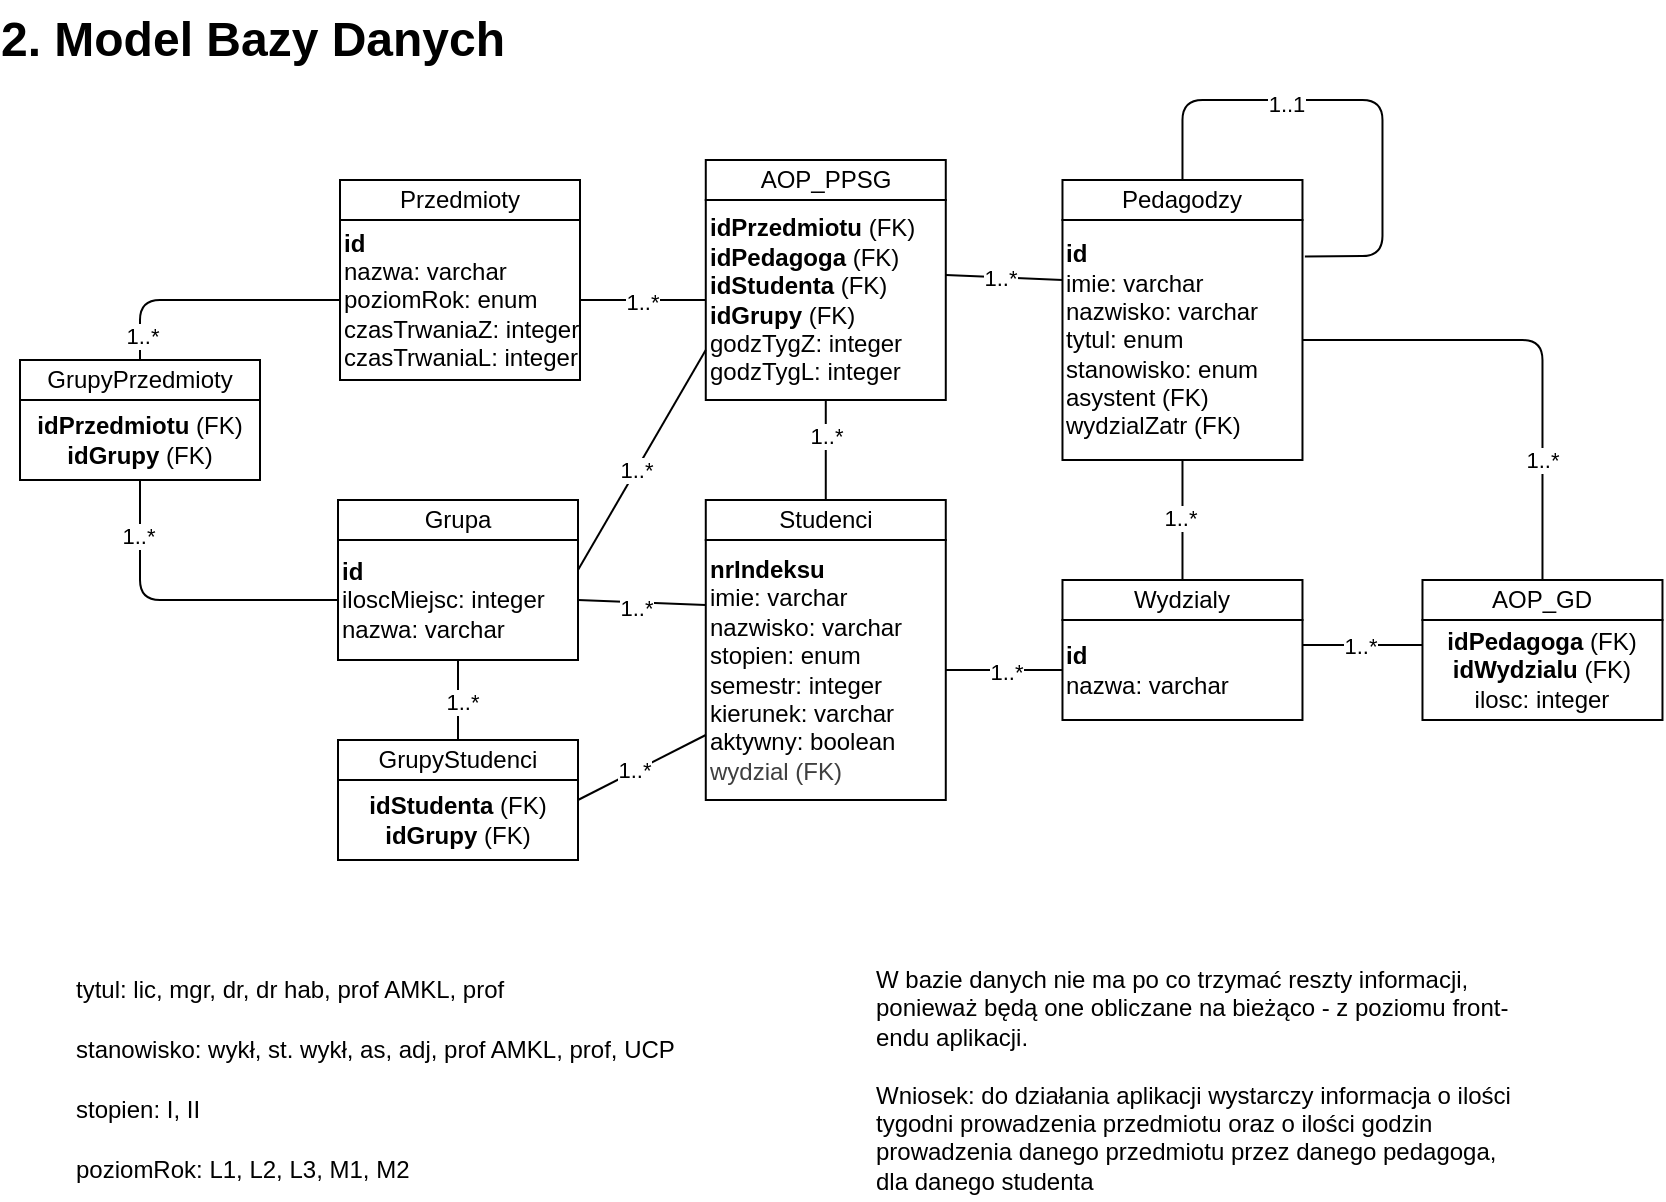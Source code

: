 <mxfile>
    <diagram id="JY8MxIqN7iiSgSnqV1IB" name="Page-1">
        <mxGraphModel dx="780" dy="581" grid="1" gridSize="10" guides="1" tooltips="1" connect="1" arrows="1" fold="1" page="1" pageScale="1" pageWidth="850" pageHeight="1100" math="0" shadow="0">
            <root>
                <mxCell id="0"/>
                <mxCell id="1" parent="0"/>
                <mxCell id="7" value="&lt;b&gt;id&lt;/b&gt;&lt;div&gt;imie: varchar&lt;/div&gt;&lt;div&gt;nazwisko: varchar&lt;/div&gt;&lt;div&gt;tytul: enum&lt;/div&gt;&lt;div&gt;stanowisko: enum&lt;/div&gt;&lt;div&gt;asystent (FK)&lt;/div&gt;&lt;div&gt;wydzialZatr (FK)&lt;/div&gt;" style="rounded=0;whiteSpace=wrap;html=1;align=left;" parent="1" vertex="1">
                    <mxGeometry x="535.24" y="110" width="120" height="120" as="geometry"/>
                </mxCell>
                <mxCell id="8" value="Pedagodzy" style="rounded=0;whiteSpace=wrap;html=1;" parent="1" vertex="1">
                    <mxGeometry x="535.24" y="90" width="120" height="20" as="geometry"/>
                </mxCell>
                <mxCell id="9" value="&lt;b&gt;id&lt;/b&gt;&lt;div&gt;nazwa: varchar&lt;/div&gt;&lt;div&gt;poziomRok: enum&lt;/div&gt;&lt;div&gt;czasTrwaniaZ: integer&lt;/div&gt;&lt;div&gt;czasTrwaniaL: integer&lt;/div&gt;" style="rounded=0;whiteSpace=wrap;html=1;align=left;" parent="1" vertex="1">
                    <mxGeometry x="174" y="110" width="120" height="80" as="geometry"/>
                </mxCell>
                <mxCell id="10" value="Przedmioty" style="rounded=0;whiteSpace=wrap;html=1;" parent="1" vertex="1">
                    <mxGeometry x="174" y="90" width="120" height="20" as="geometry"/>
                </mxCell>
                <mxCell id="11" value="&lt;div&gt;&lt;b&gt;nrIndeksu&lt;/b&gt;&lt;/div&gt;imie: varchar&lt;div&gt;nazwisko: varchar&lt;/div&gt;&lt;div&gt;stopien: enum&lt;/div&gt;&lt;div&gt;semestr: integer&lt;/div&gt;&lt;div&gt;kierunek: varchar&lt;/div&gt;&lt;div&gt;aktywny: boolean&lt;/div&gt;&lt;div&gt;&lt;span style=&quot;color: rgb(63, 63, 63);&quot;&gt;wydzial (FK)&lt;/span&gt;&lt;br&gt;&lt;/div&gt;" style="rounded=0;whiteSpace=wrap;html=1;align=left;" parent="1" vertex="1">
                    <mxGeometry x="356.89" y="270" width="120" height="130" as="geometry"/>
                </mxCell>
                <mxCell id="12" value="Studenci" style="rounded=0;whiteSpace=wrap;html=1;" parent="1" vertex="1">
                    <mxGeometry x="356.89" y="250" width="120" height="20" as="geometry"/>
                </mxCell>
                <mxCell id="13" value="tytul: lic, mgr, dr, dr hab, prof AMKL, prof" style="text;html=1;align=left;verticalAlign=middle;whiteSpace=wrap;rounded=0;" parent="1" vertex="1">
                    <mxGeometry x="40" y="480" width="230" height="30" as="geometry"/>
                </mxCell>
                <mxCell id="14" value="stanowisko: wykł, st. wykł, as, adj, prof AMKL, prof, UCP" style="text;html=1;align=left;verticalAlign=middle;whiteSpace=wrap;rounded=0;" parent="1" vertex="1">
                    <mxGeometry x="40" y="510" width="310" height="30" as="geometry"/>
                </mxCell>
                <mxCell id="15" value="stopien: I, II" style="text;html=1;align=left;verticalAlign=middle;whiteSpace=wrap;rounded=0;" parent="1" vertex="1">
                    <mxGeometry x="40" y="540" width="210" height="30" as="geometry"/>
                </mxCell>
                <mxCell id="17" value="poziomRok: L1, L2, L3, M1, M2" style="text;html=1;align=left;verticalAlign=middle;whiteSpace=wrap;rounded=0;" parent="1" vertex="1">
                    <mxGeometry x="40" y="570" width="300" height="30" as="geometry"/>
                </mxCell>
                <mxCell id="19" value="AOP_PPSG" style="rounded=0;whiteSpace=wrap;html=1;" parent="1" vertex="1">
                    <mxGeometry x="356.89" y="80" width="120" height="20" as="geometry"/>
                </mxCell>
                <mxCell id="20" value="&lt;b&gt;idPrzedmiotu&lt;/b&gt; (FK)&lt;div&gt;&lt;b&gt;idPedagoga&lt;/b&gt; (FK)&lt;/div&gt;&lt;div&gt;&lt;b&gt;idStudenta&lt;/b&gt; (FK)&lt;br&gt;&lt;b&gt;idGrupy&lt;/b&gt; (FK)&lt;/div&gt;&lt;div&gt;godzTygZ: integer&lt;/div&gt;&lt;div&gt;godzTygL: integer&lt;/div&gt;" style="rounded=0;whiteSpace=wrap;html=1;align=left;" parent="1" vertex="1">
                    <mxGeometry x="356.89" y="100" width="120" height="100" as="geometry"/>
                </mxCell>
                <mxCell id="21" value="AOP_GD" style="rounded=0;whiteSpace=wrap;html=1;" parent="1" vertex="1">
                    <mxGeometry x="715.24" y="290" width="120" height="20" as="geometry"/>
                </mxCell>
                <mxCell id="22" value="&lt;b&gt;idPedagoga &lt;/b&gt;(FK)&lt;div&gt;&lt;b&gt;idWydzialu&amp;nbsp;&lt;/b&gt;(FK)&lt;/div&gt;&lt;div&gt;ilosc: integer&lt;/div&gt;" style="rounded=0;whiteSpace=wrap;html=1;" parent="1" vertex="1">
                    <mxGeometry x="715.24" y="310" width="120" height="50" as="geometry"/>
                </mxCell>
                <mxCell id="23" value="Wydzialy" style="rounded=0;whiteSpace=wrap;html=1;" parent="1" vertex="1">
                    <mxGeometry x="535.24" y="290" width="120" height="20" as="geometry"/>
                </mxCell>
                <mxCell id="24" value="&lt;b&gt;id&lt;/b&gt;&lt;div&gt;nazwa: varchar&lt;/div&gt;" style="rounded=0;whiteSpace=wrap;html=1;align=left;" parent="1" vertex="1">
                    <mxGeometry x="535.24" y="310" width="120" height="50" as="geometry"/>
                </mxCell>
                <mxCell id="26" value="" style="endArrow=none;html=1;exitX=0.5;exitY=0;exitDx=0;exitDy=0;entryX=1;entryY=0.5;entryDx=0;entryDy=0;" parent="1" source="21" target="7" edge="1">
                    <mxGeometry width="50" height="50" relative="1" as="geometry">
                        <mxPoint x="775.24" y="240" as="sourcePoint"/>
                        <mxPoint x="795.24" y="160" as="targetPoint"/>
                        <Array as="points">
                            <mxPoint x="775.24" y="170"/>
                        </Array>
                    </mxGeometry>
                </mxCell>
                <mxCell id="52" value="1..*" style="edgeLabel;html=1;align=center;verticalAlign=middle;resizable=0;points=[];" parent="26" vertex="1" connectable="0">
                    <mxGeometry x="-0.494" relative="1" as="geometry">
                        <mxPoint as="offset"/>
                    </mxGeometry>
                </mxCell>
                <mxCell id="27" value="" style="endArrow=none;html=1;exitX=0.5;exitY=0;exitDx=0;exitDy=0;entryX=0.5;entryY=1;entryDx=0;entryDy=0;" parent="1" source="23" target="7" edge="1">
                    <mxGeometry width="50" height="50" relative="1" as="geometry">
                        <mxPoint x="525.24" y="430" as="sourcePoint"/>
                        <mxPoint x="575.24" y="380" as="targetPoint"/>
                    </mxGeometry>
                </mxCell>
                <mxCell id="50" value="1..*" style="edgeLabel;html=1;align=center;verticalAlign=middle;resizable=0;points=[];" parent="27" vertex="1" connectable="0">
                    <mxGeometry x="0.032" y="1" relative="1" as="geometry">
                        <mxPoint as="offset"/>
                    </mxGeometry>
                </mxCell>
                <mxCell id="28" value="" style="endArrow=none;html=1;exitX=1;exitY=0.25;exitDx=0;exitDy=0;entryX=0;entryY=0.25;entryDx=0;entryDy=0;" parent="1" source="24" target="22" edge="1">
                    <mxGeometry width="50" height="50" relative="1" as="geometry">
                        <mxPoint x="695.24" y="430" as="sourcePoint"/>
                        <mxPoint x="745.24" y="380" as="targetPoint"/>
                    </mxGeometry>
                </mxCell>
                <mxCell id="51" value="1..*" style="edgeLabel;html=1;align=center;verticalAlign=middle;resizable=0;points=[];" parent="28" vertex="1" connectable="0">
                    <mxGeometry x="-0.032" relative="1" as="geometry">
                        <mxPoint as="offset"/>
                    </mxGeometry>
                </mxCell>
                <mxCell id="29" value="" style="endArrow=none;html=1;exitX=0.5;exitY=0;exitDx=0;exitDy=0;entryX=0.5;entryY=1;entryDx=0;entryDy=0;" parent="1" source="12" target="20" edge="1">
                    <mxGeometry width="50" height="50" relative="1" as="geometry">
                        <mxPoint x="196.89" y="300" as="sourcePoint"/>
                        <mxPoint x="246.89" y="250" as="targetPoint"/>
                    </mxGeometry>
                </mxCell>
                <mxCell id="62" value="1..*" style="edgeLabel;html=1;align=center;verticalAlign=middle;resizable=0;points=[];" parent="29" vertex="1" connectable="0">
                    <mxGeometry x="0.271" relative="1" as="geometry">
                        <mxPoint as="offset"/>
                    </mxGeometry>
                </mxCell>
                <mxCell id="30" value="" style="endArrow=none;html=1;exitX=1;exitY=0.375;exitDx=0;exitDy=0;exitPerimeter=0;entryX=0;entryY=0.25;entryDx=0;entryDy=0;" parent="1" source="20" target="7" edge="1">
                    <mxGeometry width="50" height="50" relative="1" as="geometry">
                        <mxPoint x="516.89" y="20" as="sourcePoint"/>
                        <mxPoint x="566.89" y="-30" as="targetPoint"/>
                    </mxGeometry>
                </mxCell>
                <mxCell id="47" value="1..*" style="edgeLabel;html=1;align=center;verticalAlign=middle;resizable=0;points=[];" parent="30" vertex="1" connectable="0">
                    <mxGeometry x="-0.074" relative="1" as="geometry">
                        <mxPoint as="offset"/>
                    </mxGeometry>
                </mxCell>
                <mxCell id="31" value="" style="endArrow=none;html=1;exitX=1;exitY=0.5;exitDx=0;exitDy=0;entryX=0;entryY=0.5;entryDx=0;entryDy=0;" parent="1" source="9" target="20" edge="1">
                    <mxGeometry width="50" height="50" relative="1" as="geometry">
                        <mxPoint x="276.89" y="250" as="sourcePoint"/>
                        <mxPoint x="326.89" y="200" as="targetPoint"/>
                    </mxGeometry>
                </mxCell>
                <mxCell id="46" value="1..*" style="edgeLabel;html=1;align=center;verticalAlign=middle;resizable=0;points=[];" parent="31" vertex="1" connectable="0">
                    <mxGeometry x="-0.015" y="-1" relative="1" as="geometry">
                        <mxPoint as="offset"/>
                    </mxGeometry>
                </mxCell>
                <mxCell id="34" value="2. Model Bazy Danych" style="text;strokeColor=none;fillColor=none;html=1;fontSize=24;fontStyle=1;verticalAlign=middle;align=center;" parent="1" vertex="1">
                    <mxGeometry x="80" width="100" height="40" as="geometry"/>
                </mxCell>
                <mxCell id="35" value="" style="endArrow=none;html=1;exitX=1;exitY=0.5;exitDx=0;exitDy=0;entryX=0;entryY=0.5;entryDx=0;entryDy=0;" parent="1" source="11" target="24" edge="1">
                    <mxGeometry width="50" height="50" relative="1" as="geometry">
                        <mxPoint x="606.89" y="450" as="sourcePoint"/>
                        <mxPoint x="656.89" y="400" as="targetPoint"/>
                    </mxGeometry>
                </mxCell>
                <mxCell id="53" value="1..*" style="edgeLabel;html=1;align=center;verticalAlign=middle;resizable=0;points=[];" parent="35" vertex="1" connectable="0">
                    <mxGeometry x="0.007" y="-1" relative="1" as="geometry">
                        <mxPoint as="offset"/>
                    </mxGeometry>
                </mxCell>
                <mxCell id="48" value="" style="endArrow=none;html=1;exitX=0.5;exitY=0;exitDx=0;exitDy=0;entryX=1.01;entryY=0.152;entryDx=0;entryDy=0;entryPerimeter=0;" parent="1" source="8" target="7" edge="1">
                    <mxGeometry width="50" height="50" relative="1" as="geometry">
                        <mxPoint x="595.24" y="80" as="sourcePoint"/>
                        <mxPoint x="695.24" y="130" as="targetPoint"/>
                        <Array as="points">
                            <mxPoint x="595.24" y="50"/>
                            <mxPoint x="695.24" y="50"/>
                            <mxPoint x="695.24" y="128"/>
                        </Array>
                    </mxGeometry>
                </mxCell>
                <mxCell id="49" value="1..1" style="edgeLabel;html=1;align=center;verticalAlign=middle;resizable=0;points=[];" parent="48" vertex="1" connectable="0">
                    <mxGeometry x="-0.286" y="-2" relative="1" as="geometry">
                        <mxPoint as="offset"/>
                    </mxGeometry>
                </mxCell>
                <mxCell id="54" value="W bazie danych nie ma po co trzymać reszty informacji, ponieważ będą one obliczane na bieżąco - z poziomu front-endu aplikacji.&lt;div&gt;&lt;br&gt;&lt;/div&gt;&lt;div&gt;Wniosek: do działania aplikacji wystarczy informacja o ilości tygodni prowadzenia przedmiotu oraz o ilości godzin prowadzenia danego przedmiotu przez danego pedagoga, dla danego studenta&lt;/div&gt;" style="text;html=1;align=left;verticalAlign=middle;whiteSpace=wrap;rounded=0;" parent="1" vertex="1">
                    <mxGeometry x="440" y="480" width="320" height="120" as="geometry"/>
                </mxCell>
                <mxCell id="58" value="Grupa" style="rounded=0;whiteSpace=wrap;html=1;" parent="1" vertex="1">
                    <mxGeometry x="173" y="250" width="120" height="20" as="geometry"/>
                </mxCell>
                <mxCell id="59" value="&lt;b&gt;id&lt;/b&gt;&lt;div&gt;iloscMiejsc: integer&lt;/div&gt;&lt;div&gt;nazwa: varchar&lt;/div&gt;" style="rounded=0;whiteSpace=wrap;html=1;align=left;" parent="1" vertex="1">
                    <mxGeometry x="173" y="270" width="120" height="60" as="geometry"/>
                </mxCell>
                <mxCell id="60" value="GrupyPrzedmioty" style="rounded=0;whiteSpace=wrap;html=1;" parent="1" vertex="1">
                    <mxGeometry x="14" y="180" width="120" height="20" as="geometry"/>
                </mxCell>
                <mxCell id="61" value="GrupyStudenci" style="rounded=0;whiteSpace=wrap;html=1;" parent="1" vertex="1">
                    <mxGeometry x="173" y="370" width="120" height="20" as="geometry"/>
                </mxCell>
                <mxCell id="64" value="&lt;b&gt;idPrzedmiotu&lt;/b&gt; (FK)&lt;div&gt;&lt;b&gt;idGrupy&lt;/b&gt; (FK)&lt;/div&gt;" style="rounded=0;whiteSpace=wrap;html=1;" parent="1" vertex="1">
                    <mxGeometry x="14" y="200" width="120" height="40" as="geometry"/>
                </mxCell>
                <mxCell id="65" value="&lt;b&gt;idStudenta&lt;/b&gt; (FK)&lt;div&gt;&lt;b&gt;idGrupy&lt;/b&gt; (FK)&lt;/div&gt;" style="rounded=0;whiteSpace=wrap;html=1;" parent="1" vertex="1">
                    <mxGeometry x="173" y="390" width="120" height="40" as="geometry"/>
                </mxCell>
                <mxCell id="66" value="" style="endArrow=none;html=1;entryX=0;entryY=0.25;entryDx=0;entryDy=0;exitX=1;exitY=0.5;exitDx=0;exitDy=0;" parent="1" source="59" target="11" edge="1">
                    <mxGeometry width="50" height="50" relative="1" as="geometry">
                        <mxPoint x="316.89" y="310" as="sourcePoint"/>
                        <mxPoint x="356.89" y="440" as="targetPoint"/>
                    </mxGeometry>
                </mxCell>
                <mxCell id="67" value="1..*" style="edgeLabel;html=1;align=center;verticalAlign=middle;resizable=0;points=[];" parent="66" vertex="1" connectable="0">
                    <mxGeometry x="-0.093" y="-3" relative="1" as="geometry">
                        <mxPoint as="offset"/>
                    </mxGeometry>
                </mxCell>
                <mxCell id="68" value="" style="endArrow=none;html=1;exitX=0.5;exitY=1;exitDx=0;exitDy=0;entryX=0;entryY=0.5;entryDx=0;entryDy=0;" parent="1" source="64" target="59" edge="1">
                    <mxGeometry width="50" height="50" relative="1" as="geometry">
                        <mxPoint x="4" y="340" as="sourcePoint"/>
                        <mxPoint x="54" y="290" as="targetPoint"/>
                        <Array as="points">
                            <mxPoint x="74" y="300"/>
                        </Array>
                    </mxGeometry>
                </mxCell>
                <mxCell id="69" value="1..*" style="edgeLabel;html=1;align=center;verticalAlign=middle;resizable=0;points=[];" parent="68" vertex="1" connectable="0">
                    <mxGeometry x="-0.645" y="-1" relative="1" as="geometry">
                        <mxPoint as="offset"/>
                    </mxGeometry>
                </mxCell>
                <mxCell id="70" value="" style="endArrow=none;html=1;exitX=0.5;exitY=0;exitDx=0;exitDy=0;entryX=0;entryY=0.5;entryDx=0;entryDy=0;" parent="1" source="60" target="9" edge="1">
                    <mxGeometry width="50" height="50" relative="1" as="geometry">
                        <mxPoint x="64" y="140" as="sourcePoint"/>
                        <mxPoint x="114" y="90" as="targetPoint"/>
                        <Array as="points">
                            <mxPoint x="74" y="150"/>
                        </Array>
                    </mxGeometry>
                </mxCell>
                <mxCell id="71" value="1..*" style="edgeLabel;html=1;align=center;verticalAlign=middle;resizable=0;points=[];" parent="70" vertex="1" connectable="0">
                    <mxGeometry x="-0.819" y="-1" relative="1" as="geometry">
                        <mxPoint as="offset"/>
                    </mxGeometry>
                </mxCell>
                <mxCell id="72" value="" style="endArrow=none;html=1;exitX=1;exitY=0.25;exitDx=0;exitDy=0;entryX=0;entryY=0.75;entryDx=0;entryDy=0;" parent="1" source="65" target="11" edge="1">
                    <mxGeometry width="50" height="50" relative="1" as="geometry">
                        <mxPoint x="296.89" y="490" as="sourcePoint"/>
                        <mxPoint x="346.89" y="440" as="targetPoint"/>
                    </mxGeometry>
                </mxCell>
                <mxCell id="74" value="1..*" style="edgeLabel;html=1;align=center;verticalAlign=middle;resizable=0;points=[];" parent="72" vertex="1" connectable="0">
                    <mxGeometry x="-0.115" y="1" relative="1" as="geometry">
                        <mxPoint as="offset"/>
                    </mxGeometry>
                </mxCell>
                <mxCell id="75" value="" style="endArrow=none;html=1;exitX=0.5;exitY=0;exitDx=0;exitDy=0;entryX=0.5;entryY=1;entryDx=0;entryDy=0;" parent="1" source="61" target="59" edge="1">
                    <mxGeometry width="50" height="50" relative="1" as="geometry">
                        <mxPoint x="194" y="510" as="sourcePoint"/>
                        <mxPoint x="244" y="460" as="targetPoint"/>
                    </mxGeometry>
                </mxCell>
                <mxCell id="76" value="1..*" style="edgeLabel;html=1;align=center;verticalAlign=middle;resizable=0;points=[];" parent="75" vertex="1" connectable="0">
                    <mxGeometry x="-0.022" y="-2" relative="1" as="geometry">
                        <mxPoint as="offset"/>
                    </mxGeometry>
                </mxCell>
                <mxCell id="77" value="" style="endArrow=none;html=1;exitX=1;exitY=0.25;exitDx=0;exitDy=0;entryX=0;entryY=0.75;entryDx=0;entryDy=0;" parent="1" source="59" target="20" edge="1">
                    <mxGeometry width="50" height="50" relative="1" as="geometry">
                        <mxPoint x="296.89" y="240" as="sourcePoint"/>
                        <mxPoint x="346.89" y="190" as="targetPoint"/>
                    </mxGeometry>
                </mxCell>
                <mxCell id="78" value="1..*" style="edgeLabel;html=1;align=center;verticalAlign=middle;resizable=0;points=[];" parent="77" vertex="1" connectable="0">
                    <mxGeometry x="-0.091" relative="1" as="geometry">
                        <mxPoint as="offset"/>
                    </mxGeometry>
                </mxCell>
            </root>
        </mxGraphModel>
    </diagram>
</mxfile>